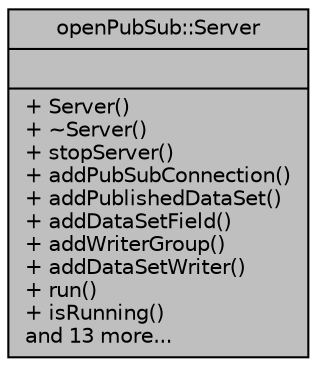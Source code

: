 digraph "openPubSub::Server"
{
 // LATEX_PDF_SIZE
  edge [fontname="Helvetica",fontsize="10",labelfontname="Helvetica",labelfontsize="10"];
  node [fontname="Helvetica",fontsize="10",shape=record];
  Node1 [label="{openPubSub::Server\n||+ Server()\l+ ~Server()\l+ stopServer()\l+ addPubSubConnection()\l+ addPublishedDataSet()\l+ addDataSetField()\l+ addWriterGroup()\l+ addDataSetWriter()\l+ run()\l+ isRunning()\land 13 more...\l}",height=0.2,width=0.4,color="black", fillcolor="grey75", style="filled", fontcolor="black",tooltip=" "];
}
